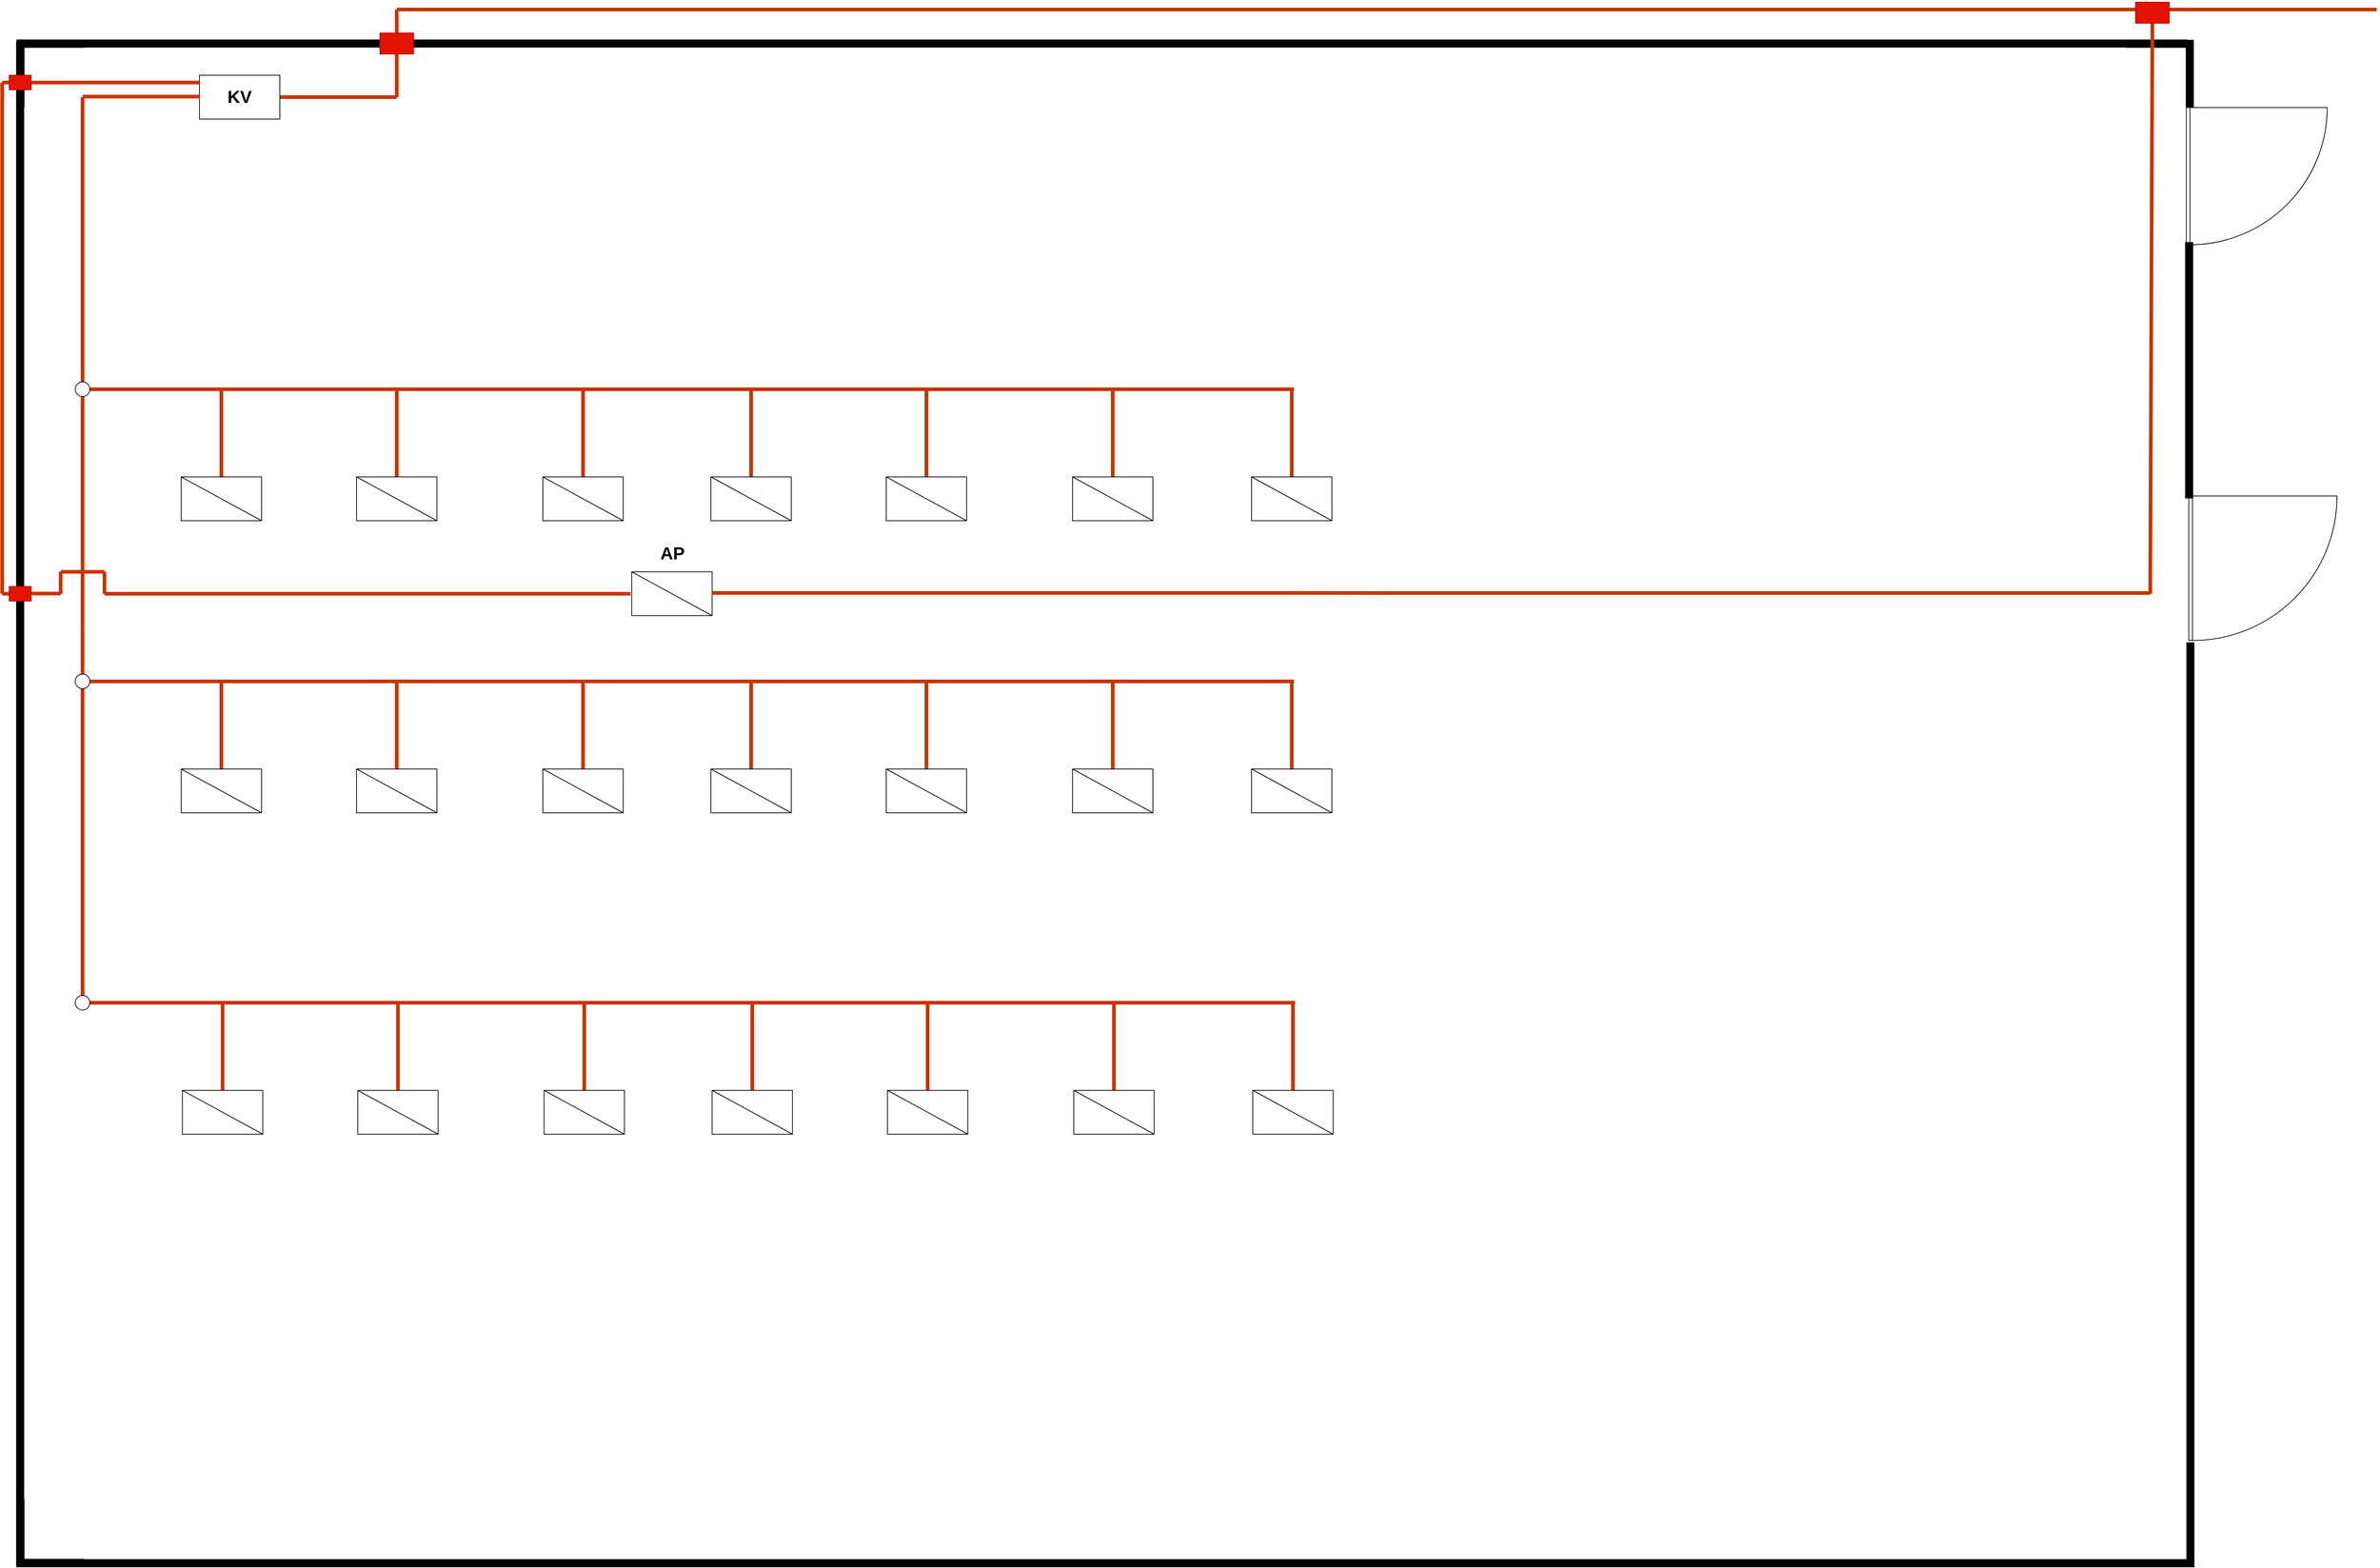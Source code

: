 <mxfile version="27.1.4">
  <diagram name="Page-1" id="3AwLQQtYsRxn9__lG-Fi">
    <mxGraphModel dx="7130" dy="3715" grid="1" gridSize="10" guides="1" tooltips="1" connect="1" arrows="1" fold="1" page="1" pageScale="1" pageWidth="1654" pageHeight="1169" math="0" shadow="0">
      <root>
        <mxCell id="0" />
        <mxCell id="1" parent="0" />
        <mxCell id="36SUy_8lJJQq4IlT1b3T-1" value="" style="verticalLabelPosition=bottom;html=1;verticalAlign=top;align=center;shape=mxgraph.floorplan.wall;fillColor=strokeColor;" parent="1" vertex="1">
          <mxGeometry x="40" y="122" width="2970.003" height="9.167" as="geometry" />
        </mxCell>
        <mxCell id="36SUy_8lJJQq4IlT1b3T-3" value="" style="verticalLabelPosition=bottom;html=1;verticalAlign=top;align=center;shape=mxgraph.floorplan.wall;fillColor=strokeColor;rotation=90;" parent="1" vertex="1">
          <mxGeometry x="-998.694" y="1163.453" width="2086.564" height="9.167" as="geometry" />
        </mxCell>
        <mxCell id="36SUy_8lJJQq4IlT1b3T-4" value="" style="verticalLabelPosition=bottom;html=1;verticalAlign=top;align=center;shape=mxgraph.floorplan.wall;fillColor=strokeColor;" parent="1" vertex="1">
          <mxGeometry x="40" y="2202.83" width="2980" height="9.17" as="geometry" />
        </mxCell>
        <mxCell id="36SUy_8lJJQq4IlT1b3T-5" value="" style="verticalLabelPosition=bottom;html=1;verticalAlign=top;align=center;shape=mxgraph.floorplan.wallCorner;fillColor=strokeColor;direction=north" parent="1" vertex="1">
          <mxGeometry x="40" y="2120.333" width="91.667" height="91.667" as="geometry" />
        </mxCell>
        <mxCell id="36SUy_8lJJQq4IlT1b3T-6" value="" style="verticalLabelPosition=bottom;html=1;verticalAlign=top;align=center;shape=mxgraph.floorplan.wallCorner;fillColor=strokeColor;" parent="1" vertex="1">
          <mxGeometry x="40" y="122" width="91.667" height="91.667" as="geometry" />
        </mxCell>
        <mxCell id="36SUy_8lJJQq4IlT1b3T-7" value="" style="verticalLabelPosition=bottom;html=1;verticalAlign=top;align=center;shape=mxgraph.floorplan.wallCorner;fillColor=strokeColor;direction=south;" parent="1" vertex="1">
          <mxGeometry x="2927.503" y="122" width="91.667" height="91.667" as="geometry" />
        </mxCell>
        <mxCell id="36SUy_8lJJQq4IlT1b3T-15" value="" style="verticalLabelPosition=bottom;html=1;verticalAlign=top;align=center;shape=mxgraph.floorplan.doorRight;aspect=fixed;rotation=-90;" parent="1" vertex="1">
          <mxGeometry x="3015.28" y="208.39" width="187.82" height="199.56" as="geometry" />
        </mxCell>
        <mxCell id="36SUy_8lJJQq4IlT1b3T-17" value="" style="verticalLabelPosition=bottom;html=1;verticalAlign=top;align=center;shape=mxgraph.floorplan.doorRight;aspect=fixed;rotation=-90;" parent="1" vertex="1">
          <mxGeometry x="3019.0" y="740" width="197.82" height="210.19" as="geometry" />
        </mxCell>
        <mxCell id="36SUy_8lJJQq4IlT1b3T-18" value="" style="verticalLabelPosition=bottom;html=1;verticalAlign=top;align=center;shape=mxgraph.floorplan.wall;fillColor=strokeColor;direction=south;" parent="1" vertex="1">
          <mxGeometry x="3008.28" y="399" width="10" height="350" as="geometry" />
        </mxCell>
        <mxCell id="36SUy_8lJJQq4IlT1b3T-19" value="" style="verticalLabelPosition=bottom;html=1;verticalAlign=top;align=center;shape=mxgraph.floorplan.wall;fillColor=strokeColor;direction=south;" parent="1" vertex="1">
          <mxGeometry x="3010" y="947" width="10" height="1260" as="geometry" />
        </mxCell>
        <mxCell id="36SUy_8lJJQq4IlT1b3T-20" value="" style="endArrow=none;html=1;rounded=0;strokeWidth=5;fillColor=#fa6800;strokeColor=light-dark(#C73500,#FFF600);" parent="1" edge="1">
          <mxGeometry width="50" height="50" relative="1" as="geometry">
            <mxPoint x="560" y="80" as="sourcePoint" />
            <mxPoint x="3270" y="80" as="targetPoint" />
          </mxGeometry>
        </mxCell>
        <mxCell id="36SUy_8lJJQq4IlT1b3T-26" value="" style="endArrow=none;html=1;rounded=0;strokeWidth=5;fillColor=#fa6800;strokeColor=light-dark(#C73500,#FFF600);" parent="1" edge="1">
          <mxGeometry width="50" height="50" relative="1" as="geometry">
            <mxPoint x="400" y="200" as="sourcePoint" />
            <mxPoint x="560" y="200" as="targetPoint" />
          </mxGeometry>
        </mxCell>
        <mxCell id="36SUy_8lJJQq4IlT1b3T-27" value="&lt;font style=&quot;font-size: 24px; color: light-dark(rgb(0, 0, 0), rgb(6, 180, 255));&quot;&gt;&lt;b style=&quot;&quot;&gt;KV&lt;/b&gt;&lt;/font&gt;" style="rounded=0;whiteSpace=wrap;html=1;strokeColor=light-dark(#000000,#06B4FF);" parent="1" vertex="1">
          <mxGeometry x="290" y="170" width="110" height="60" as="geometry" />
        </mxCell>
        <mxCell id="36SUy_8lJJQq4IlT1b3T-29" value="" style="endArrow=none;html=1;rounded=0;strokeWidth=5;fillColor=#fa6800;strokeColor=light-dark(#C73500,#FF9A03);" parent="1" edge="1">
          <mxGeometry width="50" height="50" relative="1" as="geometry">
            <mxPoint x="130" y="199.23" as="sourcePoint" />
            <mxPoint x="290" y="199.23" as="targetPoint" />
          </mxGeometry>
        </mxCell>
        <mxCell id="36SUy_8lJJQq4IlT1b3T-30" value="" style="endArrow=none;html=1;rounded=0;strokeWidth=5;fillColor=#fa6800;strokeColor=light-dark(#C73500,#FF9A03);" parent="1" source="x_T9KYsaE6YWxML6WS7I-11" edge="1">
          <mxGeometry width="50" height="50" relative="1" as="geometry">
            <mxPoint x="130" y="1440" as="sourcePoint" />
            <mxPoint x="130" y="200" as="targetPoint" />
          </mxGeometry>
        </mxCell>
        <mxCell id="36SUy_8lJJQq4IlT1b3T-31" value="" style="endArrow=none;html=1;rounded=0;strokeWidth=5;fillColor=#fa6800;strokeColor=light-dark(#C73500,#FF9A03);" parent="1" edge="1">
          <mxGeometry width="50" height="50" relative="1" as="geometry">
            <mxPoint x="130" y="600" as="sourcePoint" />
            <mxPoint x="1788" y="600" as="targetPoint" />
          </mxGeometry>
        </mxCell>
        <mxCell id="36SUy_8lJJQq4IlT1b3T-34" value="" style="endArrow=none;html=1;rounded=0;strokeWidth=5;fillColor=#fa6800;strokeColor=light-dark(#C73500,#FF9A03);" parent="1" edge="1">
          <mxGeometry width="50" height="50" relative="1" as="geometry">
            <mxPoint x="320" y="720" as="sourcePoint" />
            <mxPoint x="320" y="600" as="targetPoint" />
          </mxGeometry>
        </mxCell>
        <mxCell id="36SUy_8lJJQq4IlT1b3T-36" value="" style="rounded=0;whiteSpace=wrap;html=1;strokeColor=light-dark(#000000,#06B4FF);" parent="1" vertex="1">
          <mxGeometry x="265" y="720" width="110" height="60" as="geometry" />
        </mxCell>
        <mxCell id="36SUy_8lJJQq4IlT1b3T-37" value="" style="endArrow=none;html=1;rounded=0;entryX=0;entryY=0;entryDx=0;entryDy=0;exitX=1;exitY=1;exitDx=0;exitDy=0;strokeColor=light-dark(#000000,#06B4FF);" parent="1" source="36SUy_8lJJQq4IlT1b3T-36" target="36SUy_8lJJQq4IlT1b3T-36" edge="1">
          <mxGeometry width="50" height="50" relative="1" as="geometry">
            <mxPoint x="220" y="770" as="sourcePoint" />
            <mxPoint x="270" y="720" as="targetPoint" />
          </mxGeometry>
        </mxCell>
        <mxCell id="36SUy_8lJJQq4IlT1b3T-38" value="" style="endArrow=none;html=1;rounded=0;strokeWidth=5;fillColor=#fa6800;strokeColor=light-dark(#C73500,#FF9A03);" parent="1" edge="1">
          <mxGeometry width="50" height="50" relative="1" as="geometry">
            <mxPoint x="560" y="720" as="sourcePoint" />
            <mxPoint x="560" y="600" as="targetPoint" />
          </mxGeometry>
        </mxCell>
        <mxCell id="36SUy_8lJJQq4IlT1b3T-39" value="" style="rounded=0;whiteSpace=wrap;html=1;strokeColor=light-dark(#000000,#06B4FF);" parent="1" vertex="1">
          <mxGeometry x="505" y="720" width="110" height="60" as="geometry" />
        </mxCell>
        <mxCell id="36SUy_8lJJQq4IlT1b3T-40" value="" style="endArrow=none;html=1;rounded=0;entryX=0;entryY=0;entryDx=0;entryDy=0;exitX=1;exitY=1;exitDx=0;exitDy=0;strokeColor=light-dark(#000000,#06B4FF);" parent="1" source="36SUy_8lJJQq4IlT1b3T-39" target="36SUy_8lJJQq4IlT1b3T-39" edge="1">
          <mxGeometry width="50" height="50" relative="1" as="geometry">
            <mxPoint x="460" y="770" as="sourcePoint" />
            <mxPoint x="510" y="720" as="targetPoint" />
          </mxGeometry>
        </mxCell>
        <mxCell id="36SUy_8lJJQq4IlT1b3T-41" value="" style="endArrow=none;html=1;rounded=0;strokeWidth=5;fillColor=#fa6800;strokeColor=light-dark(#C73500,#FF9A03);" parent="1" edge="1">
          <mxGeometry width="50" height="50" relative="1" as="geometry">
            <mxPoint x="815" y="720" as="sourcePoint" />
            <mxPoint x="815" y="600" as="targetPoint" />
          </mxGeometry>
        </mxCell>
        <mxCell id="36SUy_8lJJQq4IlT1b3T-42" value="" style="rounded=0;whiteSpace=wrap;html=1;strokeColor=light-dark(#000000,#06B4FF);" parent="1" vertex="1">
          <mxGeometry x="760" y="720" width="110" height="60" as="geometry" />
        </mxCell>
        <mxCell id="36SUy_8lJJQq4IlT1b3T-43" value="" style="endArrow=none;html=1;rounded=0;entryX=0;entryY=0;entryDx=0;entryDy=0;exitX=1;exitY=1;exitDx=0;exitDy=0;strokeColor=light-dark(#000000,#06B4FF);" parent="1" source="36SUy_8lJJQq4IlT1b3T-42" target="36SUy_8lJJQq4IlT1b3T-42" edge="1">
          <mxGeometry width="50" height="50" relative="1" as="geometry">
            <mxPoint x="715" y="770" as="sourcePoint" />
            <mxPoint x="765" y="720" as="targetPoint" />
          </mxGeometry>
        </mxCell>
        <mxCell id="36SUy_8lJJQq4IlT1b3T-44" value="" style="endArrow=none;html=1;rounded=0;strokeWidth=5;fillColor=#fa6800;strokeColor=light-dark(#C73500,#FF9A03);" parent="1" edge="1">
          <mxGeometry width="50" height="50" relative="1" as="geometry">
            <mxPoint x="1045" y="720" as="sourcePoint" />
            <mxPoint x="1045" y="600" as="targetPoint" />
          </mxGeometry>
        </mxCell>
        <mxCell id="36SUy_8lJJQq4IlT1b3T-45" value="" style="rounded=0;whiteSpace=wrap;html=1;strokeColor=light-dark(#000000,#06B4FF);" parent="1" vertex="1">
          <mxGeometry x="990" y="720" width="110" height="60" as="geometry" />
        </mxCell>
        <mxCell id="36SUy_8lJJQq4IlT1b3T-46" value="" style="endArrow=none;html=1;rounded=0;entryX=0;entryY=0;entryDx=0;entryDy=0;exitX=1;exitY=1;exitDx=0;exitDy=0;strokeColor=light-dark(#000000,#06B4FF);" parent="1" source="36SUy_8lJJQq4IlT1b3T-45" target="36SUy_8lJJQq4IlT1b3T-45" edge="1">
          <mxGeometry width="50" height="50" relative="1" as="geometry">
            <mxPoint x="945" y="770" as="sourcePoint" />
            <mxPoint x="995" y="720" as="targetPoint" />
          </mxGeometry>
        </mxCell>
        <mxCell id="36SUy_8lJJQq4IlT1b3T-47" value="" style="endArrow=none;html=1;rounded=0;strokeWidth=5;fillColor=#fa6800;strokeColor=light-dark(#C73500,#FF9A03);" parent="1" edge="1">
          <mxGeometry width="50" height="50" relative="1" as="geometry">
            <mxPoint x="1285" y="720" as="sourcePoint" />
            <mxPoint x="1285" y="600" as="targetPoint" />
          </mxGeometry>
        </mxCell>
        <mxCell id="36SUy_8lJJQq4IlT1b3T-48" value="" style="rounded=0;whiteSpace=wrap;html=1;strokeColor=light-dark(#000000,#06B4FF);" parent="1" vertex="1">
          <mxGeometry x="1230" y="720" width="110" height="60" as="geometry" />
        </mxCell>
        <mxCell id="36SUy_8lJJQq4IlT1b3T-49" value="" style="endArrow=none;html=1;rounded=0;entryX=0;entryY=0;entryDx=0;entryDy=0;exitX=1;exitY=1;exitDx=0;exitDy=0;strokeColor=light-dark(#000000,#06B4FF);" parent="1" source="36SUy_8lJJQq4IlT1b3T-48" target="36SUy_8lJJQq4IlT1b3T-48" edge="1">
          <mxGeometry width="50" height="50" relative="1" as="geometry">
            <mxPoint x="1185" y="770" as="sourcePoint" />
            <mxPoint x="1235" y="720" as="targetPoint" />
          </mxGeometry>
        </mxCell>
        <mxCell id="36SUy_8lJJQq4IlT1b3T-50" value="" style="endArrow=none;html=1;rounded=0;strokeWidth=5;fillColor=#fa6800;strokeColor=light-dark(#C73500,#FF9A03);" parent="1" edge="1">
          <mxGeometry width="50" height="50" relative="1" as="geometry">
            <mxPoint x="1540" y="720" as="sourcePoint" />
            <mxPoint x="1540" y="600" as="targetPoint" />
          </mxGeometry>
        </mxCell>
        <mxCell id="36SUy_8lJJQq4IlT1b3T-51" value="" style="rounded=0;whiteSpace=wrap;html=1;strokeColor=light-dark(#000000,#06B4FF);" parent="1" vertex="1">
          <mxGeometry x="1485" y="720" width="110" height="60" as="geometry" />
        </mxCell>
        <mxCell id="36SUy_8lJJQq4IlT1b3T-52" value="" style="endArrow=none;html=1;rounded=0;entryX=0;entryY=0;entryDx=0;entryDy=0;exitX=1;exitY=1;exitDx=0;exitDy=0;strokeColor=light-dark(#000000,#06B4FF);" parent="1" source="36SUy_8lJJQq4IlT1b3T-51" target="36SUy_8lJJQq4IlT1b3T-51" edge="1">
          <mxGeometry width="50" height="50" relative="1" as="geometry">
            <mxPoint x="1440" y="770" as="sourcePoint" />
            <mxPoint x="1490" y="720" as="targetPoint" />
          </mxGeometry>
        </mxCell>
        <mxCell id="36SUy_8lJJQq4IlT1b3T-53" value="" style="endArrow=none;html=1;rounded=0;strokeWidth=5;fillColor=#fa6800;strokeColor=light-dark(#C73500,#FF9A03);" parent="1" edge="1">
          <mxGeometry width="50" height="50" relative="1" as="geometry">
            <mxPoint x="1785" y="720" as="sourcePoint" />
            <mxPoint x="1785" y="600" as="targetPoint" />
          </mxGeometry>
        </mxCell>
        <mxCell id="36SUy_8lJJQq4IlT1b3T-54" value="" style="rounded=0;whiteSpace=wrap;html=1;strokeColor=light-dark(#000000,#06B4FF);" parent="1" vertex="1">
          <mxGeometry x="1730" y="720" width="110" height="60" as="geometry" />
        </mxCell>
        <mxCell id="36SUy_8lJJQq4IlT1b3T-55" value="" style="endArrow=none;html=1;rounded=0;entryX=0;entryY=0;entryDx=0;entryDy=0;exitX=1;exitY=1;exitDx=0;exitDy=0;strokeColor=light-dark(#000000,#06B4FF);" parent="1" source="36SUy_8lJJQq4IlT1b3T-54" target="36SUy_8lJJQq4IlT1b3T-54" edge="1">
          <mxGeometry width="50" height="50" relative="1" as="geometry">
            <mxPoint x="1685" y="770" as="sourcePoint" />
            <mxPoint x="1735" y="720" as="targetPoint" />
          </mxGeometry>
        </mxCell>
        <mxCell id="36SUy_8lJJQq4IlT1b3T-56" value="" style="endArrow=none;html=1;rounded=0;strokeWidth=5;fillColor=#fa6800;strokeColor=light-dark(#C73500,#FF9A03);" parent="1" edge="1">
          <mxGeometry width="50" height="50" relative="1" as="geometry">
            <mxPoint x="130" y="1000" as="sourcePoint" />
            <mxPoint x="1788" y="1000" as="targetPoint" />
          </mxGeometry>
        </mxCell>
        <mxCell id="36SUy_8lJJQq4IlT1b3T-57" value="" style="endArrow=none;html=1;rounded=0;strokeWidth=5;fillColor=#fa6800;strokeColor=light-dark(#C73500,#FF9A03);" parent="1" edge="1">
          <mxGeometry width="50" height="50" relative="1" as="geometry">
            <mxPoint x="320" y="1120" as="sourcePoint" />
            <mxPoint x="320" y="1000" as="targetPoint" />
          </mxGeometry>
        </mxCell>
        <mxCell id="36SUy_8lJJQq4IlT1b3T-58" value="" style="rounded=0;whiteSpace=wrap;html=1;strokeColor=light-dark(#000000,#06B4FF);" parent="1" vertex="1">
          <mxGeometry x="265" y="1120" width="110" height="60" as="geometry" />
        </mxCell>
        <mxCell id="36SUy_8lJJQq4IlT1b3T-59" value="" style="endArrow=none;html=1;rounded=0;entryX=0;entryY=0;entryDx=0;entryDy=0;exitX=1;exitY=1;exitDx=0;exitDy=0;strokeColor=light-dark(#000000,#06B4FF);" parent="1" source="36SUy_8lJJQq4IlT1b3T-58" target="36SUy_8lJJQq4IlT1b3T-58" edge="1">
          <mxGeometry width="50" height="50" relative="1" as="geometry">
            <mxPoint x="220" y="1170" as="sourcePoint" />
            <mxPoint x="270" y="1120" as="targetPoint" />
          </mxGeometry>
        </mxCell>
        <mxCell id="36SUy_8lJJQq4IlT1b3T-60" value="" style="endArrow=none;html=1;rounded=0;strokeWidth=5;fillColor=#fa6800;strokeColor=light-dark(#C73500,#FF9A03);" parent="1" edge="1">
          <mxGeometry width="50" height="50" relative="1" as="geometry">
            <mxPoint x="560" y="1120" as="sourcePoint" />
            <mxPoint x="560" y="1000" as="targetPoint" />
          </mxGeometry>
        </mxCell>
        <mxCell id="36SUy_8lJJQq4IlT1b3T-61" value="" style="rounded=0;whiteSpace=wrap;html=1;strokeColor=light-dark(#000000,#06B4FF);" parent="1" vertex="1">
          <mxGeometry x="505" y="1120" width="110" height="60" as="geometry" />
        </mxCell>
        <mxCell id="36SUy_8lJJQq4IlT1b3T-62" value="" style="endArrow=none;html=1;rounded=0;entryX=0;entryY=0;entryDx=0;entryDy=0;exitX=1;exitY=1;exitDx=0;exitDy=0;strokeColor=light-dark(#000000,#06B4FF);" parent="1" source="36SUy_8lJJQq4IlT1b3T-61" target="36SUy_8lJJQq4IlT1b3T-61" edge="1">
          <mxGeometry width="50" height="50" relative="1" as="geometry">
            <mxPoint x="460" y="1170" as="sourcePoint" />
            <mxPoint x="510" y="1120" as="targetPoint" />
          </mxGeometry>
        </mxCell>
        <mxCell id="36SUy_8lJJQq4IlT1b3T-63" value="" style="endArrow=none;html=1;rounded=0;strokeWidth=5;fillColor=#fa6800;strokeColor=light-dark(#C73500,#FF9A03);" parent="1" edge="1">
          <mxGeometry width="50" height="50" relative="1" as="geometry">
            <mxPoint x="815" y="1120" as="sourcePoint" />
            <mxPoint x="815" y="1000" as="targetPoint" />
          </mxGeometry>
        </mxCell>
        <mxCell id="36SUy_8lJJQq4IlT1b3T-64" value="" style="rounded=0;whiteSpace=wrap;html=1;strokeColor=light-dark(#000000,#06B4FF);" parent="1" vertex="1">
          <mxGeometry x="760" y="1120" width="110" height="60" as="geometry" />
        </mxCell>
        <mxCell id="36SUy_8lJJQq4IlT1b3T-65" value="" style="endArrow=none;html=1;rounded=0;entryX=0;entryY=0;entryDx=0;entryDy=0;exitX=1;exitY=1;exitDx=0;exitDy=0;strokeColor=light-dark(#000000,#06B4FF);" parent="1" source="36SUy_8lJJQq4IlT1b3T-64" target="36SUy_8lJJQq4IlT1b3T-64" edge="1">
          <mxGeometry width="50" height="50" relative="1" as="geometry">
            <mxPoint x="715" y="1170" as="sourcePoint" />
            <mxPoint x="765" y="1120" as="targetPoint" />
          </mxGeometry>
        </mxCell>
        <mxCell id="36SUy_8lJJQq4IlT1b3T-66" value="" style="endArrow=none;html=1;rounded=0;strokeWidth=5;fillColor=#fa6800;strokeColor=light-dark(#C73500,#FF9A03);" parent="1" edge="1">
          <mxGeometry width="50" height="50" relative="1" as="geometry">
            <mxPoint x="1045" y="1120" as="sourcePoint" />
            <mxPoint x="1045" y="1000" as="targetPoint" />
          </mxGeometry>
        </mxCell>
        <mxCell id="36SUy_8lJJQq4IlT1b3T-67" value="" style="rounded=0;whiteSpace=wrap;html=1;strokeColor=light-dark(#000000,#06B4FF);" parent="1" vertex="1">
          <mxGeometry x="990" y="1120" width="110" height="60" as="geometry" />
        </mxCell>
        <mxCell id="36SUy_8lJJQq4IlT1b3T-68" value="" style="endArrow=none;html=1;rounded=0;entryX=0;entryY=0;entryDx=0;entryDy=0;exitX=1;exitY=1;exitDx=0;exitDy=0;strokeColor=light-dark(#000000,#06B4FF);" parent="1" source="36SUy_8lJJQq4IlT1b3T-67" target="36SUy_8lJJQq4IlT1b3T-67" edge="1">
          <mxGeometry width="50" height="50" relative="1" as="geometry">
            <mxPoint x="945" y="1170" as="sourcePoint" />
            <mxPoint x="995" y="1120" as="targetPoint" />
          </mxGeometry>
        </mxCell>
        <mxCell id="36SUy_8lJJQq4IlT1b3T-69" value="" style="endArrow=none;html=1;rounded=0;strokeWidth=5;fillColor=#fa6800;strokeColor=light-dark(#C73500,#FF9A03);" parent="1" edge="1">
          <mxGeometry width="50" height="50" relative="1" as="geometry">
            <mxPoint x="1285" y="1120" as="sourcePoint" />
            <mxPoint x="1285" y="1000" as="targetPoint" />
          </mxGeometry>
        </mxCell>
        <mxCell id="36SUy_8lJJQq4IlT1b3T-70" value="" style="rounded=0;whiteSpace=wrap;html=1;strokeColor=light-dark(#000000,#06B4FF);" parent="1" vertex="1">
          <mxGeometry x="1230" y="1120" width="110" height="60" as="geometry" />
        </mxCell>
        <mxCell id="36SUy_8lJJQq4IlT1b3T-71" value="" style="endArrow=none;html=1;rounded=0;entryX=0;entryY=0;entryDx=0;entryDy=0;exitX=1;exitY=1;exitDx=0;exitDy=0;strokeColor=light-dark(#000000,#06B4FF);" parent="1" source="36SUy_8lJJQq4IlT1b3T-70" target="36SUy_8lJJQq4IlT1b3T-70" edge="1">
          <mxGeometry width="50" height="50" relative="1" as="geometry">
            <mxPoint x="1185" y="1170" as="sourcePoint" />
            <mxPoint x="1235" y="1120" as="targetPoint" />
          </mxGeometry>
        </mxCell>
        <mxCell id="36SUy_8lJJQq4IlT1b3T-72" value="" style="endArrow=none;html=1;rounded=0;strokeWidth=5;fillColor=#fa6800;strokeColor=light-dark(#C73500,#FF9A03);" parent="1" edge="1">
          <mxGeometry width="50" height="50" relative="1" as="geometry">
            <mxPoint x="1540" y="1120" as="sourcePoint" />
            <mxPoint x="1540" y="1000" as="targetPoint" />
          </mxGeometry>
        </mxCell>
        <mxCell id="36SUy_8lJJQq4IlT1b3T-73" value="" style="rounded=0;whiteSpace=wrap;html=1;strokeColor=light-dark(#000000,#06B4FF);" parent="1" vertex="1">
          <mxGeometry x="1485" y="1120" width="110" height="60" as="geometry" />
        </mxCell>
        <mxCell id="36SUy_8lJJQq4IlT1b3T-74" value="" style="endArrow=none;html=1;rounded=0;entryX=0;entryY=0;entryDx=0;entryDy=0;exitX=1;exitY=1;exitDx=0;exitDy=0;strokeColor=light-dark(#000000,#06B4FF);" parent="1" source="36SUy_8lJJQq4IlT1b3T-73" target="36SUy_8lJJQq4IlT1b3T-73" edge="1">
          <mxGeometry width="50" height="50" relative="1" as="geometry">
            <mxPoint x="1440" y="1170" as="sourcePoint" />
            <mxPoint x="1490" y="1120" as="targetPoint" />
          </mxGeometry>
        </mxCell>
        <mxCell id="36SUy_8lJJQq4IlT1b3T-75" value="" style="endArrow=none;html=1;rounded=0;strokeWidth=5;fillColor=#fa6800;strokeColor=light-dark(#C73500,#FF9A03);" parent="1" edge="1">
          <mxGeometry width="50" height="50" relative="1" as="geometry">
            <mxPoint x="1785" y="1120" as="sourcePoint" />
            <mxPoint x="1785" y="1000" as="targetPoint" />
          </mxGeometry>
        </mxCell>
        <mxCell id="36SUy_8lJJQq4IlT1b3T-76" value="" style="rounded=0;whiteSpace=wrap;html=1;strokeColor=light-dark(#000000,#06B4FF);" parent="1" vertex="1">
          <mxGeometry x="1730" y="1120" width="110" height="60" as="geometry" />
        </mxCell>
        <mxCell id="36SUy_8lJJQq4IlT1b3T-77" value="" style="endArrow=none;html=1;rounded=0;entryX=0;entryY=0;entryDx=0;entryDy=0;exitX=1;exitY=1;exitDx=0;exitDy=0;strokeColor=light-dark(#000000,#06B4FF);" parent="1" source="36SUy_8lJJQq4IlT1b3T-76" target="36SUy_8lJJQq4IlT1b3T-76" edge="1">
          <mxGeometry width="50" height="50" relative="1" as="geometry">
            <mxPoint x="1685" y="1170" as="sourcePoint" />
            <mxPoint x="1735" y="1120" as="targetPoint" />
          </mxGeometry>
        </mxCell>
        <mxCell id="36SUy_8lJJQq4IlT1b3T-78" value="" style="endArrow=none;html=1;rounded=0;strokeWidth=5;fillColor=#fa6800;strokeColor=light-dark(#C73500,#FF9A03);" parent="1" edge="1">
          <mxGeometry width="50" height="50" relative="1" as="geometry">
            <mxPoint x="131.67" y="1440" as="sourcePoint" />
            <mxPoint x="1789.67" y="1440" as="targetPoint" />
          </mxGeometry>
        </mxCell>
        <mxCell id="36SUy_8lJJQq4IlT1b3T-79" value="" style="endArrow=none;html=1;rounded=0;strokeWidth=5;fillColor=#fa6800;strokeColor=light-dark(#C73500,#FF9A03);" parent="1" edge="1">
          <mxGeometry width="50" height="50" relative="1" as="geometry">
            <mxPoint x="321.67" y="1560" as="sourcePoint" />
            <mxPoint x="321.67" y="1440" as="targetPoint" />
          </mxGeometry>
        </mxCell>
        <mxCell id="36SUy_8lJJQq4IlT1b3T-80" value="" style="rounded=0;whiteSpace=wrap;html=1;strokeColor=light-dark(#000000,#06B4FF);" parent="1" vertex="1">
          <mxGeometry x="266.67" y="1560" width="110" height="60" as="geometry" />
        </mxCell>
        <mxCell id="36SUy_8lJJQq4IlT1b3T-81" value="" style="endArrow=none;html=1;rounded=0;entryX=0;entryY=0;entryDx=0;entryDy=0;exitX=1;exitY=1;exitDx=0;exitDy=0;strokeColor=light-dark(#000000,#06B4FF);" parent="1" source="36SUy_8lJJQq4IlT1b3T-80" target="36SUy_8lJJQq4IlT1b3T-80" edge="1">
          <mxGeometry width="50" height="50" relative="1" as="geometry">
            <mxPoint x="221.67" y="1610" as="sourcePoint" />
            <mxPoint x="271.67" y="1560" as="targetPoint" />
          </mxGeometry>
        </mxCell>
        <mxCell id="36SUy_8lJJQq4IlT1b3T-82" value="" style="endArrow=none;html=1;rounded=0;strokeWidth=5;fillColor=#fa6800;strokeColor=light-dark(#C73500,#FF9A03);" parent="1" edge="1">
          <mxGeometry width="50" height="50" relative="1" as="geometry">
            <mxPoint x="561.67" y="1560" as="sourcePoint" />
            <mxPoint x="561.67" y="1440" as="targetPoint" />
          </mxGeometry>
        </mxCell>
        <mxCell id="36SUy_8lJJQq4IlT1b3T-83" value="" style="rounded=0;whiteSpace=wrap;html=1;strokeColor=light-dark(#000000,#06B4FF);" parent="1" vertex="1">
          <mxGeometry x="506.67" y="1560" width="110" height="60" as="geometry" />
        </mxCell>
        <mxCell id="36SUy_8lJJQq4IlT1b3T-84" value="" style="endArrow=none;html=1;rounded=0;entryX=0;entryY=0;entryDx=0;entryDy=0;exitX=1;exitY=1;exitDx=0;exitDy=0;strokeColor=light-dark(#000000,#06B4FF);" parent="1" source="36SUy_8lJJQq4IlT1b3T-83" target="36SUy_8lJJQq4IlT1b3T-83" edge="1">
          <mxGeometry width="50" height="50" relative="1" as="geometry">
            <mxPoint x="461.67" y="1610" as="sourcePoint" />
            <mxPoint x="511.67" y="1560" as="targetPoint" />
          </mxGeometry>
        </mxCell>
        <mxCell id="36SUy_8lJJQq4IlT1b3T-85" value="" style="endArrow=none;html=1;rounded=0;strokeWidth=5;fillColor=#fa6800;strokeColor=light-dark(#C73500,#FF9A03);" parent="1" edge="1">
          <mxGeometry width="50" height="50" relative="1" as="geometry">
            <mxPoint x="816.67" y="1560" as="sourcePoint" />
            <mxPoint x="816.67" y="1440" as="targetPoint" />
          </mxGeometry>
        </mxCell>
        <mxCell id="36SUy_8lJJQq4IlT1b3T-86" value="" style="rounded=0;whiteSpace=wrap;html=1;strokeColor=light-dark(#000000,#06B4FF);" parent="1" vertex="1">
          <mxGeometry x="761.67" y="1560" width="110" height="60" as="geometry" />
        </mxCell>
        <mxCell id="36SUy_8lJJQq4IlT1b3T-87" value="" style="endArrow=none;html=1;rounded=0;entryX=0;entryY=0;entryDx=0;entryDy=0;exitX=1;exitY=1;exitDx=0;exitDy=0;strokeColor=light-dark(#000000,#06B4FF);" parent="1" source="36SUy_8lJJQq4IlT1b3T-86" target="36SUy_8lJJQq4IlT1b3T-86" edge="1">
          <mxGeometry width="50" height="50" relative="1" as="geometry">
            <mxPoint x="716.67" y="1610" as="sourcePoint" />
            <mxPoint x="766.67" y="1560" as="targetPoint" />
          </mxGeometry>
        </mxCell>
        <mxCell id="36SUy_8lJJQq4IlT1b3T-88" value="" style="endArrow=none;html=1;rounded=0;strokeWidth=5;fillColor=#fa6800;strokeColor=light-dark(#C73500,#FF9A03);" parent="1" edge="1">
          <mxGeometry width="50" height="50" relative="1" as="geometry">
            <mxPoint x="1046.67" y="1560" as="sourcePoint" />
            <mxPoint x="1046.67" y="1440" as="targetPoint" />
          </mxGeometry>
        </mxCell>
        <mxCell id="36SUy_8lJJQq4IlT1b3T-89" value="" style="rounded=0;whiteSpace=wrap;html=1;strokeColor=light-dark(#000000,#06B4FF);" parent="1" vertex="1">
          <mxGeometry x="991.67" y="1560" width="110" height="60" as="geometry" />
        </mxCell>
        <mxCell id="36SUy_8lJJQq4IlT1b3T-90" value="" style="endArrow=none;html=1;rounded=0;entryX=0;entryY=0;entryDx=0;entryDy=0;exitX=1;exitY=1;exitDx=0;exitDy=0;strokeColor=light-dark(#000000,#06B4FF);" parent="1" source="36SUy_8lJJQq4IlT1b3T-89" target="36SUy_8lJJQq4IlT1b3T-89" edge="1">
          <mxGeometry width="50" height="50" relative="1" as="geometry">
            <mxPoint x="946.67" y="1610" as="sourcePoint" />
            <mxPoint x="996.67" y="1560" as="targetPoint" />
          </mxGeometry>
        </mxCell>
        <mxCell id="36SUy_8lJJQq4IlT1b3T-91" value="" style="endArrow=none;html=1;rounded=0;strokeWidth=5;fillColor=#fa6800;strokeColor=light-dark(#C73500,#FF9A03);" parent="1" edge="1">
          <mxGeometry width="50" height="50" relative="1" as="geometry">
            <mxPoint x="1286.67" y="1560" as="sourcePoint" />
            <mxPoint x="1286.67" y="1440" as="targetPoint" />
          </mxGeometry>
        </mxCell>
        <mxCell id="36SUy_8lJJQq4IlT1b3T-92" value="" style="rounded=0;whiteSpace=wrap;html=1;strokeColor=light-dark(#000000,#06B4FF);" parent="1" vertex="1">
          <mxGeometry x="1231.67" y="1560" width="110" height="60" as="geometry" />
        </mxCell>
        <mxCell id="36SUy_8lJJQq4IlT1b3T-93" value="" style="endArrow=none;html=1;rounded=0;entryX=0;entryY=0;entryDx=0;entryDy=0;exitX=1;exitY=1;exitDx=0;exitDy=0;strokeColor=light-dark(#000000,#06B4FF);" parent="1" source="36SUy_8lJJQq4IlT1b3T-92" target="36SUy_8lJJQq4IlT1b3T-92" edge="1">
          <mxGeometry width="50" height="50" relative="1" as="geometry">
            <mxPoint x="1186.67" y="1610" as="sourcePoint" />
            <mxPoint x="1236.67" y="1560" as="targetPoint" />
          </mxGeometry>
        </mxCell>
        <mxCell id="36SUy_8lJJQq4IlT1b3T-94" value="" style="endArrow=none;html=1;rounded=0;strokeWidth=5;fillColor=#fa6800;strokeColor=light-dark(#C73500,#FF9A03);" parent="1" edge="1">
          <mxGeometry width="50" height="50" relative="1" as="geometry">
            <mxPoint x="1541.67" y="1560" as="sourcePoint" />
            <mxPoint x="1541.67" y="1440" as="targetPoint" />
          </mxGeometry>
        </mxCell>
        <mxCell id="36SUy_8lJJQq4IlT1b3T-95" value="" style="rounded=0;whiteSpace=wrap;html=1;strokeColor=light-dark(#000000,#06B4FF);" parent="1" vertex="1">
          <mxGeometry x="1486.67" y="1560" width="110" height="60" as="geometry" />
        </mxCell>
        <mxCell id="36SUy_8lJJQq4IlT1b3T-96" value="" style="endArrow=none;html=1;rounded=0;entryX=0;entryY=0;entryDx=0;entryDy=0;exitX=1;exitY=1;exitDx=0;exitDy=0;strokeColor=light-dark(#000000,#06B4FF);" parent="1" source="36SUy_8lJJQq4IlT1b3T-95" target="36SUy_8lJJQq4IlT1b3T-95" edge="1">
          <mxGeometry width="50" height="50" relative="1" as="geometry">
            <mxPoint x="1441.67" y="1610" as="sourcePoint" />
            <mxPoint x="1491.67" y="1560" as="targetPoint" />
          </mxGeometry>
        </mxCell>
        <mxCell id="36SUy_8lJJQq4IlT1b3T-97" value="" style="endArrow=none;html=1;rounded=0;strokeWidth=5;fillColor=#fa6800;strokeColor=light-dark(#C73500,#FF9A03);" parent="1" edge="1">
          <mxGeometry width="50" height="50" relative="1" as="geometry">
            <mxPoint x="1786.67" y="1560" as="sourcePoint" />
            <mxPoint x="1786.67" y="1440" as="targetPoint" />
          </mxGeometry>
        </mxCell>
        <mxCell id="36SUy_8lJJQq4IlT1b3T-98" value="" style="rounded=0;whiteSpace=wrap;html=1;strokeColor=light-dark(#000000,#06B4FF);" parent="1" vertex="1">
          <mxGeometry x="1731.67" y="1560" width="110" height="60" as="geometry" />
        </mxCell>
        <mxCell id="36SUy_8lJJQq4IlT1b3T-99" value="" style="endArrow=none;html=1;rounded=0;entryX=0;entryY=0;entryDx=0;entryDy=0;exitX=1;exitY=1;exitDx=0;exitDy=0;strokeColor=light-dark(#000000,#06B4FF);" parent="1" source="36SUy_8lJJQq4IlT1b3T-98" target="36SUy_8lJJQq4IlT1b3T-98" edge="1">
          <mxGeometry width="50" height="50" relative="1" as="geometry">
            <mxPoint x="1686.67" y="1610" as="sourcePoint" />
            <mxPoint x="1736.67" y="1560" as="targetPoint" />
          </mxGeometry>
        </mxCell>
        <mxCell id="36SUy_8lJJQq4IlT1b3T-100" value="" style="endArrow=none;html=1;rounded=0;strokeWidth=5;fillColor=#fa6800;strokeColor=light-dark(#C73500,#FF9A03);" parent="1" edge="1">
          <mxGeometry width="50" height="50" relative="1" as="geometry">
            <mxPoint x="160" y="880" as="sourcePoint" />
            <mxPoint x="880" y="880" as="targetPoint" />
            <Array as="points" />
          </mxGeometry>
        </mxCell>
        <mxCell id="36SUy_8lJJQq4IlT1b3T-102" value="" style="rounded=0;whiteSpace=wrap;html=1;strokeColor=light-dark(#000000,#06B4FF);" parent="1" vertex="1">
          <mxGeometry x="881.67" y="850" width="110" height="60" as="geometry" />
        </mxCell>
        <mxCell id="36SUy_8lJJQq4IlT1b3T-103" value="" style="endArrow=none;html=1;rounded=0;entryX=0;entryY=0;entryDx=0;entryDy=0;exitX=1;exitY=1;exitDx=0;exitDy=0;strokeColor=light-dark(#000000,#06B4FF);" parent="1" source="36SUy_8lJJQq4IlT1b3T-102" target="36SUy_8lJJQq4IlT1b3T-102" edge="1">
          <mxGeometry width="50" height="50" relative="1" as="geometry">
            <mxPoint x="836.67" y="900" as="sourcePoint" />
            <mxPoint x="886.67" y="850" as="targetPoint" />
          </mxGeometry>
        </mxCell>
        <mxCell id="36SUy_8lJJQq4IlT1b3T-104" value="&lt;font style=&quot;color: light-dark(rgb(0, 0, 0), rgb(6, 180, 255)); font-size: 24px;&quot;&gt;&lt;b&gt;AP&lt;/b&gt;&lt;/font&gt;" style="text;html=1;align=center;verticalAlign=middle;resizable=0;points=[];autosize=1;strokeColor=none;fillColor=none;" parent="1" vertex="1">
          <mxGeometry x="906.67" y="805" width="60" height="40" as="geometry" />
        </mxCell>
        <mxCell id="x_T9KYsaE6YWxML6WS7I-1" value="" style="endArrow=none;html=1;rounded=0;strokeWidth=5;fillColor=#fa6800;strokeColor=light-dark(#C73500,#FFF600);" parent="1" source="36SUy_8lJJQq4IlT1b3T-25" edge="1">
          <mxGeometry width="50" height="50" relative="1" as="geometry">
            <mxPoint x="560" y="200" as="sourcePoint" />
            <mxPoint x="560" y="80" as="targetPoint" />
          </mxGeometry>
        </mxCell>
        <mxCell id="x_T9KYsaE6YWxML6WS7I-6" value="" style="endArrow=none;html=1;rounded=0;strokeWidth=5;fillColor=#fa6800;strokeColor=light-dark(#C73500,#FF9A03);" parent="1" edge="1">
          <mxGeometry width="50" height="50" relative="1" as="geometry">
            <mxPoint x="20" y="880" as="sourcePoint" />
            <mxPoint x="20" y="880" as="targetPoint" />
          </mxGeometry>
        </mxCell>
        <mxCell id="x_T9KYsaE6YWxML6WS7I-7" value="" style="endArrow=none;html=1;rounded=0;strokeWidth=5;fillColor=#fa6800;strokeColor=light-dark(#C73500,#FF9A03);" parent="1" edge="1">
          <mxGeometry width="50" height="50" relative="1" as="geometry">
            <mxPoint x="20" y="880" as="sourcePoint" />
            <mxPoint x="20" y="180" as="targetPoint" />
          </mxGeometry>
        </mxCell>
        <mxCell id="x_T9KYsaE6YWxML6WS7I-8" value="" style="endArrow=none;html=1;rounded=0;strokeWidth=5;fillColor=#fa6800;strokeColor=light-dark(#C73500,#FF9A03);entryX=0;entryY=0.167;entryDx=0;entryDy=0;entryPerimeter=0;" parent="1" target="36SUy_8lJJQq4IlT1b3T-27" edge="1">
          <mxGeometry width="50" height="50" relative="1" as="geometry">
            <mxPoint x="20" y="180" as="sourcePoint" />
            <mxPoint x="180" y="180" as="targetPoint" />
          </mxGeometry>
        </mxCell>
        <mxCell id="x_T9KYsaE6YWxML6WS7I-12" value="" style="endArrow=none;html=1;rounded=0;strokeWidth=5;fillColor=#fa6800;strokeColor=light-dark(#C73500,#FF9A03);" parent="1" source="x_T9KYsaE6YWxML6WS7I-13" target="x_T9KYsaE6YWxML6WS7I-11" edge="1">
          <mxGeometry width="50" height="50" relative="1" as="geometry">
            <mxPoint x="130" y="1440" as="sourcePoint" />
            <mxPoint x="130" y="200" as="targetPoint" />
          </mxGeometry>
        </mxCell>
        <mxCell id="x_T9KYsaE6YWxML6WS7I-11" value="" style="ellipse;whiteSpace=wrap;html=1;aspect=fixed;strokeColor=light-dark(#000000,#FF9A03);fillColor=light-dark(#FFFFFF,#FF9A03);" parent="1" vertex="1">
          <mxGeometry x="120" y="590" width="20" height="20" as="geometry" />
        </mxCell>
        <mxCell id="x_T9KYsaE6YWxML6WS7I-14" value="" style="endArrow=none;html=1;rounded=0;strokeWidth=5;fillColor=#fa6800;strokeColor=light-dark(#C73500,#FF9A03);" parent="1" source="x_T9KYsaE6YWxML6WS7I-15" target="x_T9KYsaE6YWxML6WS7I-13" edge="1">
          <mxGeometry width="50" height="50" relative="1" as="geometry">
            <mxPoint x="130" y="1440" as="sourcePoint" />
            <mxPoint x="130" y="610" as="targetPoint" />
          </mxGeometry>
        </mxCell>
        <mxCell id="x_T9KYsaE6YWxML6WS7I-13" value="" style="ellipse;whiteSpace=wrap;html=1;aspect=fixed;strokeColor=light-dark(#000000,#FF9A03);fillColor=light-dark(#FFFFFF,#FF9A03);rotation=-5;" parent="1" vertex="1">
          <mxGeometry x="120" y="990" width="20" height="20" as="geometry" />
        </mxCell>
        <mxCell id="x_T9KYsaE6YWxML6WS7I-16" value="" style="endArrow=none;html=1;rounded=0;strokeWidth=5;fillColor=#fa6800;strokeColor=light-dark(#C73500,#FF9A03);" parent="1" target="x_T9KYsaE6YWxML6WS7I-15" edge="1">
          <mxGeometry width="50" height="50" relative="1" as="geometry">
            <mxPoint x="130" y="1440" as="sourcePoint" />
            <mxPoint x="130" y="1010" as="targetPoint" />
          </mxGeometry>
        </mxCell>
        <mxCell id="x_T9KYsaE6YWxML6WS7I-15" value="" style="ellipse;whiteSpace=wrap;html=1;aspect=fixed;strokeColor=light-dark(#000000,#FF9A03);fillColor=light-dark(#FFFFFF,#FF9A03);" parent="1" vertex="1">
          <mxGeometry x="120" y="1430" width="20" height="20" as="geometry" />
        </mxCell>
        <mxCell id="x_T9KYsaE6YWxML6WS7I-17" value="" style="rounded=0;whiteSpace=wrap;html=1;fillColor=light-dark(#E51400,#FF0000);fontColor=#ffffff;strokeColor=light-dark(#B20000,#FF0010);" parent="1" vertex="1">
          <mxGeometry x="29.59" y="170" width="30" height="20" as="geometry" />
        </mxCell>
        <mxCell id="x_T9KYsaE6YWxML6WS7I-20" value="" style="endArrow=none;html=1;rounded=0;strokeWidth=5;fillColor=#fa6800;strokeColor=light-dark(#C73500,#FF9A03);" parent="1" target="x_T9KYsaE6YWxML6WS7I-19" edge="1">
          <mxGeometry width="50" height="50" relative="1" as="geometry">
            <mxPoint x="20" y="880" as="sourcePoint" />
            <mxPoint x="880" y="880" as="targetPoint" />
            <Array as="points" />
          </mxGeometry>
        </mxCell>
        <mxCell id="x_T9KYsaE6YWxML6WS7I-21" value="" style="endArrow=none;html=1;rounded=0;strokeWidth=5;fillColor=#fa6800;strokeColor=light-dark(#C73500,#FFF600);" parent="1" target="36SUy_8lJJQq4IlT1b3T-25" edge="1">
          <mxGeometry width="50" height="50" relative="1" as="geometry">
            <mxPoint x="560" y="200" as="sourcePoint" />
            <mxPoint x="560" y="80" as="targetPoint" />
          </mxGeometry>
        </mxCell>
        <mxCell id="36SUy_8lJJQq4IlT1b3T-25" value="" style="rounded=0;whiteSpace=wrap;html=1;fillColor=light-dark(#E51400,#FF0000);fontColor=#ffffff;strokeColor=light-dark(#B20000,#FF0010);" parent="1" vertex="1">
          <mxGeometry x="537" y="112.17" width="46" height="28.83" as="geometry" />
        </mxCell>
        <mxCell id="x_T9KYsaE6YWxML6WS7I-22" value="" style="endArrow=none;html=1;rounded=0;strokeWidth=5;fillColor=#fa6800;strokeColor=light-dark(#C73500,#FF9A03);" parent="1" edge="1">
          <mxGeometry width="50" height="50" relative="1" as="geometry">
            <mxPoint x="160" y="880" as="sourcePoint" />
            <mxPoint x="160" y="850" as="targetPoint" />
          </mxGeometry>
        </mxCell>
        <mxCell id="x_T9KYsaE6YWxML6WS7I-23" value="" style="endArrow=none;html=1;rounded=0;strokeWidth=5;fillColor=#fa6800;strokeColor=light-dark(#C73500,#FF9A03);" parent="1" edge="1">
          <mxGeometry width="50" height="50" relative="1" as="geometry">
            <mxPoint x="100" y="880" as="sourcePoint" />
            <mxPoint x="100" y="850" as="targetPoint" />
          </mxGeometry>
        </mxCell>
        <mxCell id="x_T9KYsaE6YWxML6WS7I-24" value="" style="endArrow=none;html=1;rounded=0;strokeWidth=5;fillColor=#fa6800;strokeColor=light-dark(#C73500,#FF9A03);" parent="1" edge="1">
          <mxGeometry width="50" height="50" relative="1" as="geometry">
            <mxPoint x="160" y="850" as="sourcePoint" />
            <mxPoint x="100" y="850" as="targetPoint" />
          </mxGeometry>
        </mxCell>
        <mxCell id="x_T9KYsaE6YWxML6WS7I-25" value="" style="endArrow=none;html=1;rounded=0;strokeWidth=5;fillColor=#fa6800;strokeColor=light-dark(#C73500,#FF9A03);" parent="1" edge="1">
          <mxGeometry width="50" height="50" relative="1" as="geometry">
            <mxPoint x="100" y="879.71" as="sourcePoint" />
            <mxPoint x="40" y="879.71" as="targetPoint" />
          </mxGeometry>
        </mxCell>
        <mxCell id="x_T9KYsaE6YWxML6WS7I-19" value="" style="rounded=0;whiteSpace=wrap;html=1;fillColor=light-dark(#E51400,#FF0000);fontColor=#ffffff;strokeColor=light-dark(#B20000,#FF0010);" parent="1" vertex="1">
          <mxGeometry x="29.59" y="870" width="30" height="20" as="geometry" />
        </mxCell>
        <mxCell id="PmvYf9ZgNUYtcNXJx_Lg-2" value="" style="endArrow=none;html=1;rounded=0;strokeWidth=5;fillColor=#fa6800;strokeColor=light-dark(#C73500,#FF9A03);" edge="1" parent="1">
          <mxGeometry width="50" height="50" relative="1" as="geometry">
            <mxPoint x="991.67" y="878.89" as="sourcePoint" />
            <mxPoint x="2960" y="879" as="targetPoint" />
            <Array as="points" />
          </mxGeometry>
        </mxCell>
        <mxCell id="PmvYf9ZgNUYtcNXJx_Lg-3" value="" style="endArrow=none;html=1;rounded=0;strokeWidth=5;fillColor=#fa6800;strokeColor=light-dark(#C73500,#FF9A03);" edge="1" parent="1" source="PmvYf9ZgNUYtcNXJx_Lg-4">
          <mxGeometry width="50" height="50" relative="1" as="geometry">
            <mxPoint x="2960" y="880" as="sourcePoint" />
            <mxPoint x="2960" y="80" as="targetPoint" />
          </mxGeometry>
        </mxCell>
        <mxCell id="PmvYf9ZgNUYtcNXJx_Lg-5" value="" style="endArrow=none;html=1;rounded=0;strokeWidth=5;fillColor=#fa6800;strokeColor=light-dark(#C73500,#FF9A03);" edge="1" parent="1" target="PmvYf9ZgNUYtcNXJx_Lg-4">
          <mxGeometry width="50" height="50" relative="1" as="geometry">
            <mxPoint x="2960" y="880" as="sourcePoint" />
            <mxPoint x="2960" y="80" as="targetPoint" />
          </mxGeometry>
        </mxCell>
        <mxCell id="PmvYf9ZgNUYtcNXJx_Lg-4" value="" style="rounded=0;whiteSpace=wrap;html=1;fillColor=light-dark(#E51400,#FF0000);fontColor=#ffffff;strokeColor=light-dark(#B20000,#FF0010);" vertex="1" parent="1">
          <mxGeometry x="2940" y="70" width="46" height="28.83" as="geometry" />
        </mxCell>
      </root>
    </mxGraphModel>
  </diagram>
</mxfile>
